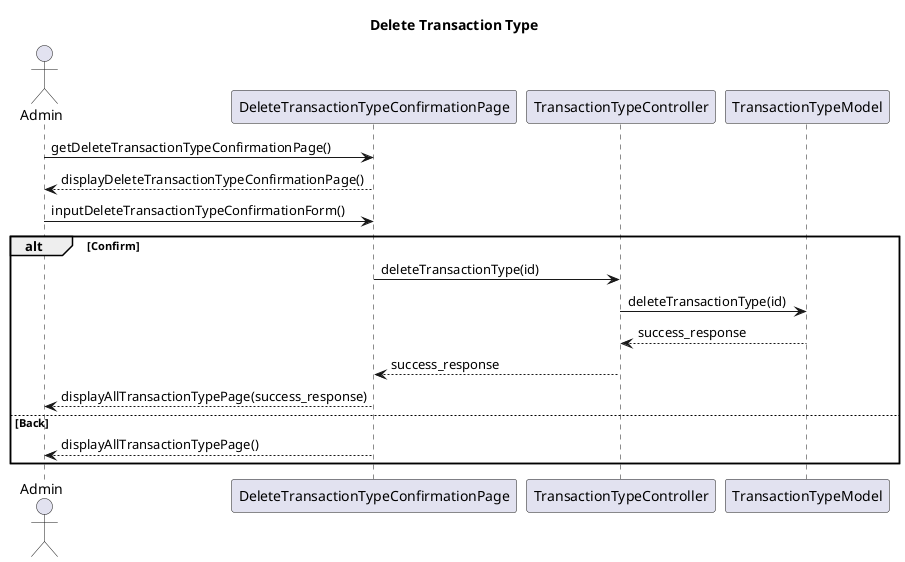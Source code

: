 @startuml
title Delete Transaction Type
actor Admin as act
participant DeleteTransactionTypeConfirmationPage as view
participant TransactionTypeController as ctrl
participant TransactionTypeModel as model

act -> view : getDeleteTransactionTypeConfirmationPage()
act <-- view : displayDeleteTransactionTypeConfirmationPage()

    act->view : inputDeleteTransactionTypeConfirmationForm()
    alt Confirm
        view->ctrl: deleteTransactionType(id)
        ctrl->model: deleteTransactionType(id)
        model --> ctrl: success_response
        ctrl --> view: success_response
        view-->act: displayAllTransactionTypePage(success_response)
    else Back
        view-->act: displayAllTransactionTypePage()
    end

@enduml
